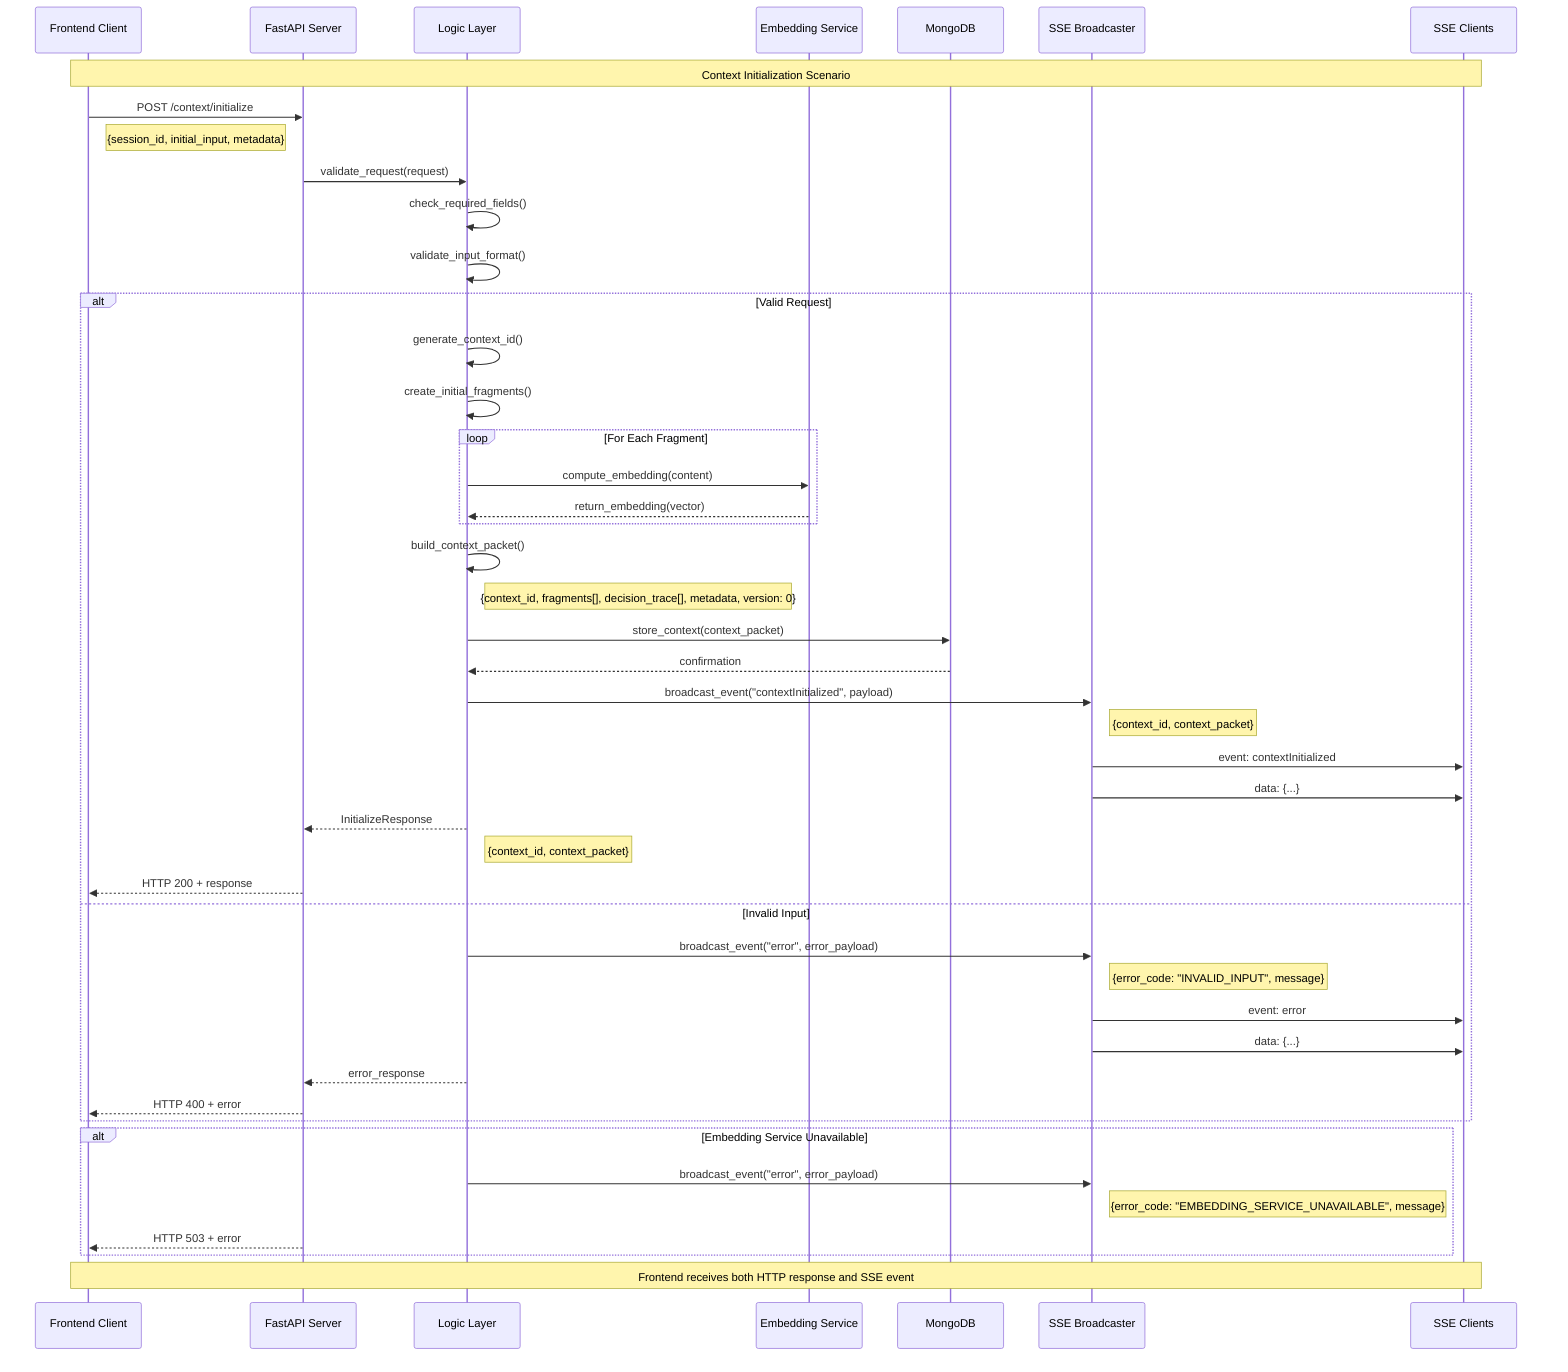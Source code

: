 sequenceDiagram
    participant Frontend as Frontend Client
    participant API as FastAPI Server
    participant Logic as Logic Layer
    participant Embedding as Embedding Service
    participant DB as MongoDB
    participant SSE as SSE Broadcaster
    participant Client as SSE Clients

    Note over Frontend,Client: Context Initialization Scenario

    Frontend->>API: POST /context/initialize
    Note right of Frontend: {session_id, initial_input, metadata}

    API->>Logic: validate_request(request)
    Logic->>Logic: check_required_fields()
    Logic->>Logic: validate_input_format()

    alt Valid Request
        Logic->>Logic: generate_context_id()
        Logic->>Logic: create_initial_fragments()

        loop For Each Fragment
            Logic->>Embedding: compute_embedding(content)
            Embedding-->>Logic: return_embedding(vector)
        end

        Logic->>Logic: build_context_packet()
        Note right of Logic: {context_id, fragments[], decision_trace[], metadata, version: 0}

        Logic->>DB: store_context(context_packet)
        DB-->>Logic: confirmation

        Logic->>SSE: broadcast_event("contextInitialized", payload)
        Note right of SSE: {context_id, context_packet}

        SSE->>Client: event: contextInitialized
        SSE->>Client: data: {...}

        Logic-->>API: InitializeResponse
        Note right of Logic: {context_id, context_packet}

        API-->>Frontend: HTTP 200 + response
    else Invalid Input
        Logic->>SSE: broadcast_event("error", error_payload)
        Note right of SSE: {error_code: "INVALID_INPUT", message}

        SSE->>Client: event: error
        SSE->>Client: data: {...}

        Logic-->>API: error_response
        API-->>Frontend: HTTP 400 + error
    end

    alt Embedding Service Unavailable
        Logic->>SSE: broadcast_event("error", error_payload)
        Note right of SSE: {error_code: "EMBEDDING_SERVICE_UNAVAILABLE", message}

        API-->>Frontend: HTTP 503 + error
    end

    Note over Frontend,Client: Frontend receives both HTTP response and SSE event